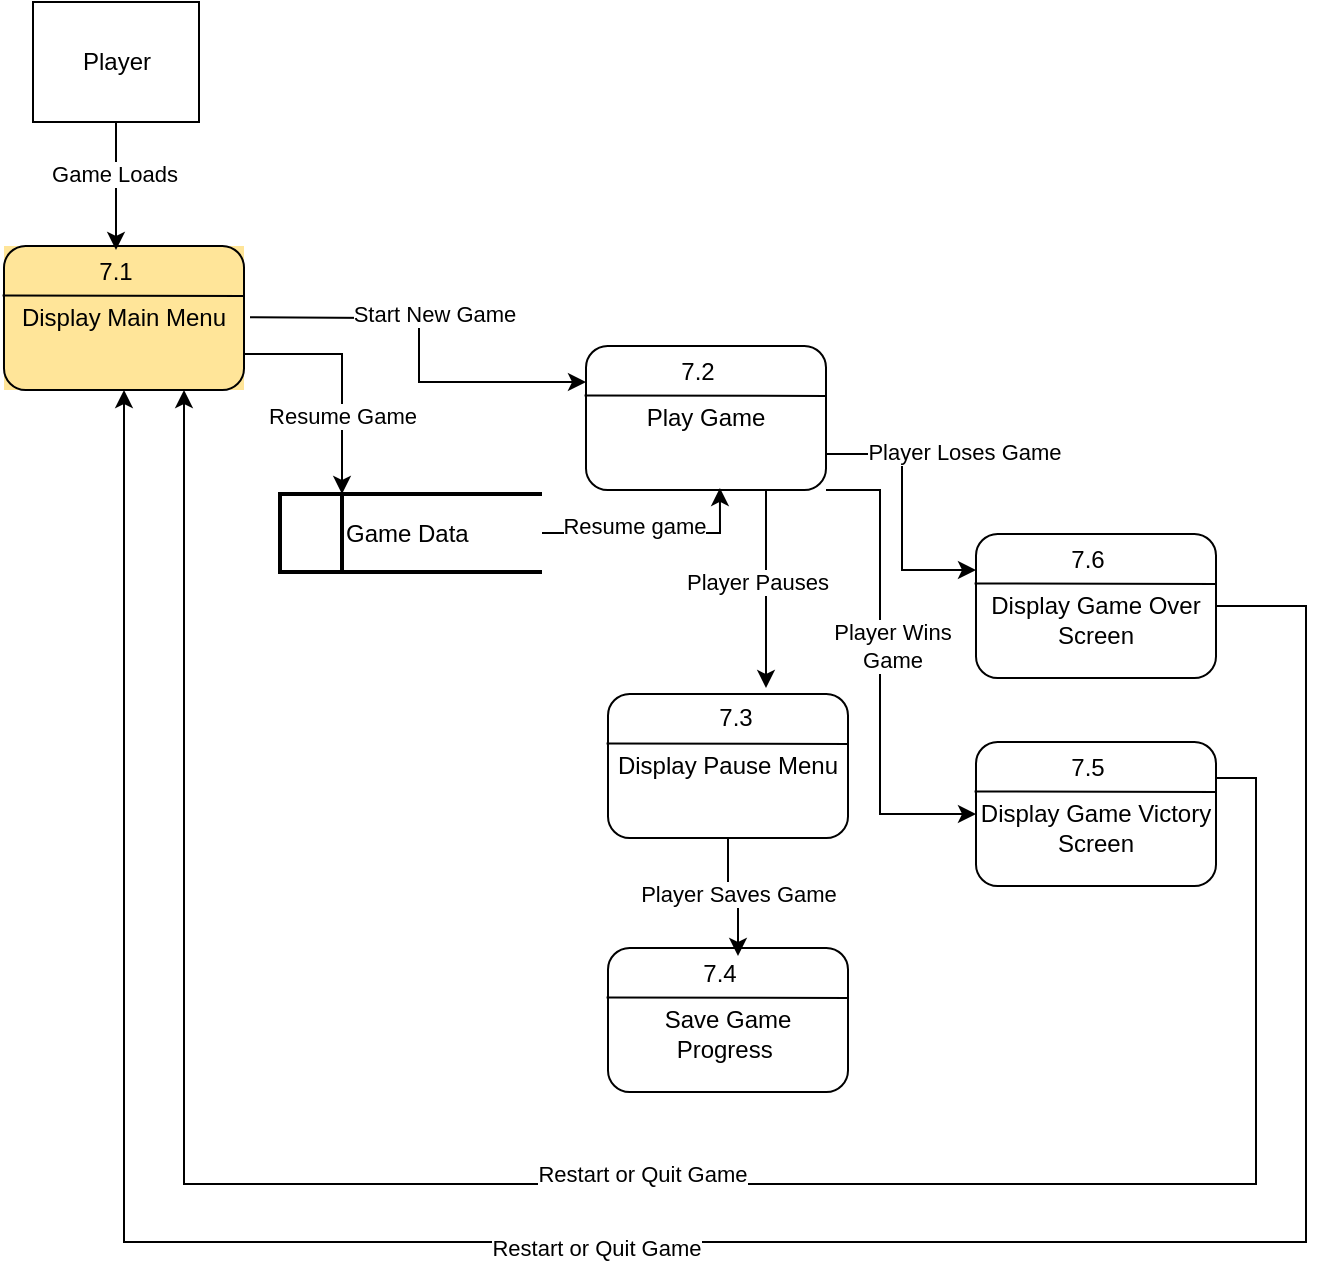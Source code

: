 <mxfile version="26.0.13">
  <diagram name="Page-1" id="5MqjxUeLmsRFRtrz50fC">
    <mxGraphModel dx="1746" dy="698" grid="0" gridSize="10" guides="1" tooltips="1" connect="1" arrows="1" fold="1" page="1" pageScale="1" pageWidth="850" pageHeight="1100" math="0" shadow="0" adaptiveColors="simple">
      <root>
        <mxCell id="0" />
        <mxCell id="1" parent="0" />
        <mxCell id="PVTimHk4dlKojtGtphxi-6" value="" style="group" vertex="1" connectable="0" parent="1">
          <mxGeometry x="-682" y="299" width="131" height="39" as="geometry" />
        </mxCell>
        <mxCell id="PVTimHk4dlKojtGtphxi-2" value="" style="strokeWidth=2;html=1;shape=mxgraph.flowchart.annotation_1;align=left;pointerEvents=1;" vertex="1" parent="PVTimHk4dlKojtGtphxi-6">
          <mxGeometry width="131" height="39" as="geometry" />
        </mxCell>
        <mxCell id="PVTimHk4dlKojtGtphxi-3" style="edgeStyle=orthogonalEdgeStyle;rounded=0;orthogonalLoop=1;jettySize=auto;html=1;exitX=0.5;exitY=1;exitDx=0;exitDy=0;exitPerimeter=0;" edge="1" parent="PVTimHk4dlKojtGtphxi-6" source="PVTimHk4dlKojtGtphxi-2" target="PVTimHk4dlKojtGtphxi-2">
          <mxGeometry relative="1" as="geometry" />
        </mxCell>
        <mxCell id="PVTimHk4dlKojtGtphxi-5" value="Game Data&amp;nbsp;" style="strokeWidth=2;html=1;shape=mxgraph.flowchart.annotation_1;align=left;pointerEvents=1;" vertex="1" parent="PVTimHk4dlKojtGtphxi-6">
          <mxGeometry x="31" width="50" height="39" as="geometry" />
        </mxCell>
        <mxCell id="PVTimHk4dlKojtGtphxi-9" value="" style="group;fillColor=#FFE599;" vertex="1" connectable="0" parent="1">
          <mxGeometry x="-820" y="175" width="120" height="72" as="geometry" />
        </mxCell>
        <mxCell id="PVTimHk4dlKojtGtphxi-7" value="Display Main Menu" style="rounded=1;whiteSpace=wrap;html=1;fillColor=#FFE599;" vertex="1" parent="PVTimHk4dlKojtGtphxi-9">
          <mxGeometry width="120" height="72" as="geometry" />
        </mxCell>
        <mxCell id="PVTimHk4dlKojtGtphxi-8" value="" style="endArrow=none;html=1;rounded=0;exitX=-0.006;exitY=0.343;exitDx=0;exitDy=0;exitPerimeter=0;entryX=1;entryY=0.347;entryDx=0;entryDy=0;entryPerimeter=0;fillColor=#FFE599;" edge="1" parent="PVTimHk4dlKojtGtphxi-9" source="PVTimHk4dlKojtGtphxi-7" target="PVTimHk4dlKojtGtphxi-7">
          <mxGeometry width="50" height="50" relative="1" as="geometry">
            <mxPoint x="156" y="45.6" as="sourcePoint" />
            <mxPoint x="121" y="24" as="targetPoint" />
          </mxGeometry>
        </mxCell>
        <mxCell id="PVTimHk4dlKojtGtphxi-11" value="7.1" style="text;html=1;align=center;verticalAlign=middle;whiteSpace=wrap;rounded=0;fillColor=#FFE599;" vertex="1" parent="PVTimHk4dlKojtGtphxi-9">
          <mxGeometry x="26" y="2" width="60" height="22" as="geometry" />
        </mxCell>
        <mxCell id="PVTimHk4dlKojtGtphxi-37" style="edgeStyle=orthogonalEdgeStyle;rounded=0;orthogonalLoop=1;jettySize=auto;html=1;exitX=0.5;exitY=1;exitDx=0;exitDy=0;" edge="1" parent="1" source="PVTimHk4dlKojtGtphxi-10" target="PVTimHk4dlKojtGtphxi-11">
          <mxGeometry relative="1" as="geometry" />
        </mxCell>
        <mxCell id="PVTimHk4dlKojtGtphxi-38" value="Game Loads" style="edgeLabel;html=1;align=center;verticalAlign=middle;resizable=0;points=[];" vertex="1" connectable="0" parent="PVTimHk4dlKojtGtphxi-37">
          <mxGeometry x="-0.198" y="-1" relative="1" as="geometry">
            <mxPoint as="offset" />
          </mxGeometry>
        </mxCell>
        <mxCell id="PVTimHk4dlKojtGtphxi-10" value="Player" style="rounded=0;whiteSpace=wrap;html=1;fillColor=light-dark(#FFFFFF,var(--ge-dark-color, #121212));" vertex="1" parent="1">
          <mxGeometry x="-805.5" y="53" width="83" height="60" as="geometry" />
        </mxCell>
        <mxCell id="PVTimHk4dlKojtGtphxi-21" value="" style="group" vertex="1" connectable="0" parent="1">
          <mxGeometry x="-531" y="338" width="133" height="133" as="geometry" />
        </mxCell>
        <mxCell id="PVTimHk4dlKojtGtphxi-67" value="" style="group" vertex="1" connectable="0" parent="PVTimHk4dlKojtGtphxi-21">
          <mxGeometry x="13" y="58" width="120" height="75" as="geometry" />
        </mxCell>
        <mxCell id="PVTimHk4dlKojtGtphxi-22" value="Display Pause Menu" style="rounded=1;whiteSpace=wrap;html=1;" vertex="1" parent="PVTimHk4dlKojtGtphxi-67">
          <mxGeometry y="3" width="120" height="72" as="geometry" />
        </mxCell>
        <mxCell id="PVTimHk4dlKojtGtphxi-23" value="" style="endArrow=none;html=1;rounded=0;exitX=-0.006;exitY=0.343;exitDx=0;exitDy=0;exitPerimeter=0;entryX=1;entryY=0.347;entryDx=0;entryDy=0;entryPerimeter=0;" edge="1" parent="PVTimHk4dlKojtGtphxi-67" source="PVTimHk4dlKojtGtphxi-22" target="PVTimHk4dlKojtGtphxi-22">
          <mxGeometry width="50" height="50" relative="1" as="geometry">
            <mxPoint x="204" y="-250.4" as="sourcePoint" />
            <mxPoint x="169" y="-272" as="targetPoint" />
          </mxGeometry>
        </mxCell>
        <mxCell id="PVTimHk4dlKojtGtphxi-24" value="7.3" style="text;html=1;align=center;verticalAlign=middle;whiteSpace=wrap;rounded=0;" vertex="1" parent="PVTimHk4dlKojtGtphxi-67">
          <mxGeometry x="34" width="60" height="30" as="geometry" />
        </mxCell>
        <mxCell id="PVTimHk4dlKojtGtphxi-25" value="" style="group" vertex="1" connectable="0" parent="1">
          <mxGeometry x="-518" y="526" width="120" height="72" as="geometry" />
        </mxCell>
        <mxCell id="PVTimHk4dlKojtGtphxi-26" value="&amp;nbsp;&lt;div&gt;Save Game Progress&amp;nbsp;&lt;/div&gt;" style="rounded=1;whiteSpace=wrap;html=1;" vertex="1" parent="PVTimHk4dlKojtGtphxi-25">
          <mxGeometry width="120" height="72" as="geometry" />
        </mxCell>
        <mxCell id="PVTimHk4dlKojtGtphxi-27" value="" style="endArrow=none;html=1;rounded=0;exitX=-0.006;exitY=0.343;exitDx=0;exitDy=0;exitPerimeter=0;entryX=1;entryY=0.347;entryDx=0;entryDy=0;entryPerimeter=0;" edge="1" parent="PVTimHk4dlKojtGtphxi-25" source="PVTimHk4dlKojtGtphxi-26" target="PVTimHk4dlKojtGtphxi-26">
          <mxGeometry width="50" height="50" relative="1" as="geometry">
            <mxPoint x="156" y="45.6" as="sourcePoint" />
            <mxPoint x="121" y="24" as="targetPoint" />
          </mxGeometry>
        </mxCell>
        <mxCell id="PVTimHk4dlKojtGtphxi-28" value="7.4" style="text;html=1;align=center;verticalAlign=middle;whiteSpace=wrap;rounded=0;" vertex="1" parent="PVTimHk4dlKojtGtphxi-25">
          <mxGeometry x="26" y="-2" width="60" height="30" as="geometry" />
        </mxCell>
        <mxCell id="PVTimHk4dlKojtGtphxi-29" value="" style="group" vertex="1" connectable="0" parent="1">
          <mxGeometry x="-334" y="423" width="120" height="72" as="geometry" />
        </mxCell>
        <mxCell id="PVTimHk4dlKojtGtphxi-30" value="&lt;div&gt;&lt;br&gt;&lt;/div&gt;Display Game Victory Screen" style="rounded=1;whiteSpace=wrap;html=1;" vertex="1" parent="PVTimHk4dlKojtGtphxi-29">
          <mxGeometry width="120" height="72" as="geometry" />
        </mxCell>
        <mxCell id="PVTimHk4dlKojtGtphxi-31" value="" style="endArrow=none;html=1;rounded=0;exitX=-0.006;exitY=0.343;exitDx=0;exitDy=0;exitPerimeter=0;entryX=1;entryY=0.347;entryDx=0;entryDy=0;entryPerimeter=0;" edge="1" parent="PVTimHk4dlKojtGtphxi-29" source="PVTimHk4dlKojtGtphxi-30" target="PVTimHk4dlKojtGtphxi-30">
          <mxGeometry width="50" height="50" relative="1" as="geometry">
            <mxPoint x="156" y="45.6" as="sourcePoint" />
            <mxPoint x="121" y="24" as="targetPoint" />
          </mxGeometry>
        </mxCell>
        <mxCell id="PVTimHk4dlKojtGtphxi-32" value="7.5" style="text;html=1;align=center;verticalAlign=middle;whiteSpace=wrap;rounded=0;" vertex="1" parent="PVTimHk4dlKojtGtphxi-29">
          <mxGeometry x="26" y="-2" width="60" height="30" as="geometry" />
        </mxCell>
        <mxCell id="PVTimHk4dlKojtGtphxi-33" value="" style="group" vertex="1" connectable="0" parent="1">
          <mxGeometry x="-334" y="319" width="120" height="72" as="geometry" />
        </mxCell>
        <mxCell id="PVTimHk4dlKojtGtphxi-34" value="&lt;div&gt;&lt;br&gt;&lt;/div&gt;Display Game Over Screen" style="rounded=1;whiteSpace=wrap;html=1;" vertex="1" parent="PVTimHk4dlKojtGtphxi-33">
          <mxGeometry width="120" height="72" as="geometry" />
        </mxCell>
        <mxCell id="PVTimHk4dlKojtGtphxi-35" value="" style="endArrow=none;html=1;rounded=0;exitX=-0.006;exitY=0.343;exitDx=0;exitDy=0;exitPerimeter=0;entryX=1;entryY=0.347;entryDx=0;entryDy=0;entryPerimeter=0;" edge="1" parent="PVTimHk4dlKojtGtphxi-33" source="PVTimHk4dlKojtGtphxi-34" target="PVTimHk4dlKojtGtphxi-34">
          <mxGeometry width="50" height="50" relative="1" as="geometry">
            <mxPoint x="156" y="45.6" as="sourcePoint" />
            <mxPoint x="121" y="24" as="targetPoint" />
          </mxGeometry>
        </mxCell>
        <mxCell id="PVTimHk4dlKojtGtphxi-36" value="7.6" style="text;html=1;align=center;verticalAlign=middle;whiteSpace=wrap;rounded=0;" vertex="1" parent="PVTimHk4dlKojtGtphxi-33">
          <mxGeometry x="26" y="-2" width="60" height="30" as="geometry" />
        </mxCell>
        <mxCell id="PVTimHk4dlKojtGtphxi-39" value="" style="group" vertex="1" connectable="0" parent="1">
          <mxGeometry x="-529" y="225" width="120" height="72" as="geometry" />
        </mxCell>
        <mxCell id="PVTimHk4dlKojtGtphxi-40" value="Play Game" style="rounded=1;whiteSpace=wrap;html=1;" vertex="1" parent="PVTimHk4dlKojtGtphxi-39">
          <mxGeometry width="120" height="72" as="geometry" />
        </mxCell>
        <mxCell id="PVTimHk4dlKojtGtphxi-41" value="" style="endArrow=none;html=1;rounded=0;exitX=-0.006;exitY=0.343;exitDx=0;exitDy=0;exitPerimeter=0;entryX=1;entryY=0.347;entryDx=0;entryDy=0;entryPerimeter=0;" edge="1" parent="PVTimHk4dlKojtGtphxi-39" source="PVTimHk4dlKojtGtphxi-40" target="PVTimHk4dlKojtGtphxi-40">
          <mxGeometry width="50" height="50" relative="1" as="geometry">
            <mxPoint x="156" y="45.6" as="sourcePoint" />
            <mxPoint x="121" y="24" as="targetPoint" />
          </mxGeometry>
        </mxCell>
        <mxCell id="PVTimHk4dlKojtGtphxi-42" value="7.2" style="text;html=1;align=center;verticalAlign=middle;whiteSpace=wrap;rounded=0;" vertex="1" parent="PVTimHk4dlKojtGtphxi-39">
          <mxGeometry x="26" y="-2" width="60" height="30" as="geometry" />
        </mxCell>
        <mxCell id="PVTimHk4dlKojtGtphxi-43" style="edgeStyle=orthogonalEdgeStyle;rounded=0;orthogonalLoop=1;jettySize=auto;html=1;entryX=0;entryY=0.25;entryDx=0;entryDy=0;" edge="1" parent="1" target="PVTimHk4dlKojtGtphxi-40">
          <mxGeometry relative="1" as="geometry">
            <mxPoint x="-697" y="210.58" as="sourcePoint" />
            <mxPoint x="-566" y="210.58" as="targetPoint" />
          </mxGeometry>
        </mxCell>
        <mxCell id="PVTimHk4dlKojtGtphxi-45" value="Start New Game" style="edgeLabel;html=1;align=center;verticalAlign=middle;resizable=0;points=[];" vertex="1" connectable="0" parent="PVTimHk4dlKojtGtphxi-43">
          <mxGeometry x="-0.294" y="2" relative="1" as="geometry">
            <mxPoint x="21" as="offset" />
          </mxGeometry>
        </mxCell>
        <mxCell id="PVTimHk4dlKojtGtphxi-65" style="edgeStyle=orthogonalEdgeStyle;rounded=0;orthogonalLoop=1;jettySize=auto;html=1;exitX=1;exitY=0.75;exitDx=0;exitDy=0;entryX=0;entryY=0;entryDx=0;entryDy=0;entryPerimeter=0;" edge="1" parent="1" source="PVTimHk4dlKojtGtphxi-7" target="PVTimHk4dlKojtGtphxi-5">
          <mxGeometry relative="1" as="geometry" />
        </mxCell>
        <mxCell id="PVTimHk4dlKojtGtphxi-66" value="Resume Game" style="edgeLabel;html=1;align=center;verticalAlign=middle;resizable=0;points=[];" vertex="1" connectable="0" parent="PVTimHk4dlKojtGtphxi-65">
          <mxGeometry x="0.059" relative="1" as="geometry">
            <mxPoint y="17" as="offset" />
          </mxGeometry>
        </mxCell>
        <mxCell id="PVTimHk4dlKojtGtphxi-68" style="edgeStyle=orthogonalEdgeStyle;rounded=0;orthogonalLoop=1;jettySize=auto;html=1;exitX=1;exitY=0.5;exitDx=0;exitDy=0;exitPerimeter=0;entryX=0.558;entryY=0.986;entryDx=0;entryDy=0;entryPerimeter=0;" edge="1" parent="1" source="PVTimHk4dlKojtGtphxi-2" target="PVTimHk4dlKojtGtphxi-40">
          <mxGeometry relative="1" as="geometry" />
        </mxCell>
        <mxCell id="PVTimHk4dlKojtGtphxi-69" value="Resume game" style="edgeLabel;html=1;align=center;verticalAlign=middle;resizable=0;points=[];" vertex="1" connectable="0" parent="PVTimHk4dlKojtGtphxi-68">
          <mxGeometry x="-0.187" y="4" relative="1" as="geometry">
            <mxPoint as="offset" />
          </mxGeometry>
        </mxCell>
        <mxCell id="PVTimHk4dlKojtGtphxi-70" style="edgeStyle=orthogonalEdgeStyle;rounded=0;orthogonalLoop=1;jettySize=auto;html=1;exitX=0.75;exitY=1;exitDx=0;exitDy=0;entryX=0.75;entryY=0;entryDx=0;entryDy=0;" edge="1" parent="1" source="PVTimHk4dlKojtGtphxi-40" target="PVTimHk4dlKojtGtphxi-24">
          <mxGeometry relative="1" as="geometry" />
        </mxCell>
        <mxCell id="PVTimHk4dlKojtGtphxi-71" value="Player Pauses&amp;nbsp;" style="edgeLabel;html=1;align=center;verticalAlign=middle;resizable=0;points=[];" vertex="1" connectable="0" parent="PVTimHk4dlKojtGtphxi-70">
          <mxGeometry x="-0.071" y="-3" relative="1" as="geometry">
            <mxPoint as="offset" />
          </mxGeometry>
        </mxCell>
        <mxCell id="PVTimHk4dlKojtGtphxi-72" style="edgeStyle=orthogonalEdgeStyle;rounded=0;orthogonalLoop=1;jettySize=auto;html=1;exitX=0.5;exitY=1;exitDx=0;exitDy=0;entryX=0.65;entryY=0.2;entryDx=0;entryDy=0;entryPerimeter=0;" edge="1" parent="1" source="PVTimHk4dlKojtGtphxi-22" target="PVTimHk4dlKojtGtphxi-28">
          <mxGeometry relative="1" as="geometry" />
        </mxCell>
        <mxCell id="PVTimHk4dlKojtGtphxi-73" value="Player Saves Game" style="edgeLabel;html=1;align=center;verticalAlign=middle;resizable=0;points=[];" vertex="1" connectable="0" parent="PVTimHk4dlKojtGtphxi-72">
          <mxGeometry x="-0.047" relative="1" as="geometry">
            <mxPoint x="1" y="1" as="offset" />
          </mxGeometry>
        </mxCell>
        <mxCell id="PVTimHk4dlKojtGtphxi-75" style="edgeStyle=orthogonalEdgeStyle;rounded=0;orthogonalLoop=1;jettySize=auto;html=1;exitX=1;exitY=0.75;exitDx=0;exitDy=0;entryX=0;entryY=0.25;entryDx=0;entryDy=0;" edge="1" parent="1" source="PVTimHk4dlKojtGtphxi-40" target="PVTimHk4dlKojtGtphxi-34">
          <mxGeometry relative="1" as="geometry">
            <Array as="points">
              <mxPoint x="-371" y="279" />
              <mxPoint x="-371" y="337" />
            </Array>
          </mxGeometry>
        </mxCell>
        <mxCell id="PVTimHk4dlKojtGtphxi-77" value="Player Loses Game" style="edgeLabel;html=1;align=center;verticalAlign=middle;resizable=0;points=[];" vertex="1" connectable="0" parent="PVTimHk4dlKojtGtphxi-75">
          <mxGeometry x="-0.489" y="-1" relative="1" as="geometry">
            <mxPoint x="35" y="-2" as="offset" />
          </mxGeometry>
        </mxCell>
        <mxCell id="PVTimHk4dlKojtGtphxi-76" value="Player Wins&lt;div&gt;Game&lt;/div&gt;" style="edgeStyle=orthogonalEdgeStyle;rounded=0;orthogonalLoop=1;jettySize=auto;html=1;exitX=1;exitY=1;exitDx=0;exitDy=0;entryX=0;entryY=0.5;entryDx=0;entryDy=0;" edge="1" parent="1" source="PVTimHk4dlKojtGtphxi-40" target="PVTimHk4dlKojtGtphxi-30">
          <mxGeometry x="-0.114" y="6" relative="1" as="geometry">
            <Array as="points">
              <mxPoint x="-382" y="297" />
              <mxPoint x="-382" y="459" />
            </Array>
            <mxPoint as="offset" />
          </mxGeometry>
        </mxCell>
        <mxCell id="PVTimHk4dlKojtGtphxi-78" style="edgeStyle=orthogonalEdgeStyle;rounded=0;orthogonalLoop=1;jettySize=auto;html=1;exitX=1;exitY=0.5;exitDx=0;exitDy=0;entryX=0.5;entryY=1;entryDx=0;entryDy=0;" edge="1" parent="1" source="PVTimHk4dlKojtGtphxi-34" target="PVTimHk4dlKojtGtphxi-7">
          <mxGeometry relative="1" as="geometry">
            <Array as="points">
              <mxPoint x="-169" y="355" />
              <mxPoint x="-169" y="673" />
              <mxPoint x="-760" y="673" />
            </Array>
          </mxGeometry>
        </mxCell>
        <mxCell id="PVTimHk4dlKojtGtphxi-82" value="Restart or Quit Game" style="edgeLabel;html=1;align=center;verticalAlign=middle;resizable=0;points=[];" vertex="1" connectable="0" parent="PVTimHk4dlKojtGtphxi-78">
          <mxGeometry x="0.041" y="3" relative="1" as="geometry">
            <mxPoint as="offset" />
          </mxGeometry>
        </mxCell>
        <mxCell id="PVTimHk4dlKojtGtphxi-79" style="edgeStyle=orthogonalEdgeStyle;rounded=0;orthogonalLoop=1;jettySize=auto;html=1;exitX=1;exitY=0.25;exitDx=0;exitDy=0;entryX=0.75;entryY=1;entryDx=0;entryDy=0;" edge="1" parent="1" source="PVTimHk4dlKojtGtphxi-30" target="PVTimHk4dlKojtGtphxi-7">
          <mxGeometry relative="1" as="geometry">
            <Array as="points">
              <mxPoint x="-194" y="441" />
              <mxPoint x="-194" y="644" />
              <mxPoint x="-730" y="644" />
            </Array>
          </mxGeometry>
        </mxCell>
        <mxCell id="PVTimHk4dlKojtGtphxi-81" value="Restart or Quit Game" style="edgeLabel;html=1;align=center;verticalAlign=middle;resizable=0;points=[];" vertex="1" connectable="0" parent="PVTimHk4dlKojtGtphxi-79">
          <mxGeometry x="-0.085" y="-5" relative="1" as="geometry">
            <mxPoint x="-1" as="offset" />
          </mxGeometry>
        </mxCell>
      </root>
    </mxGraphModel>
  </diagram>
</mxfile>
